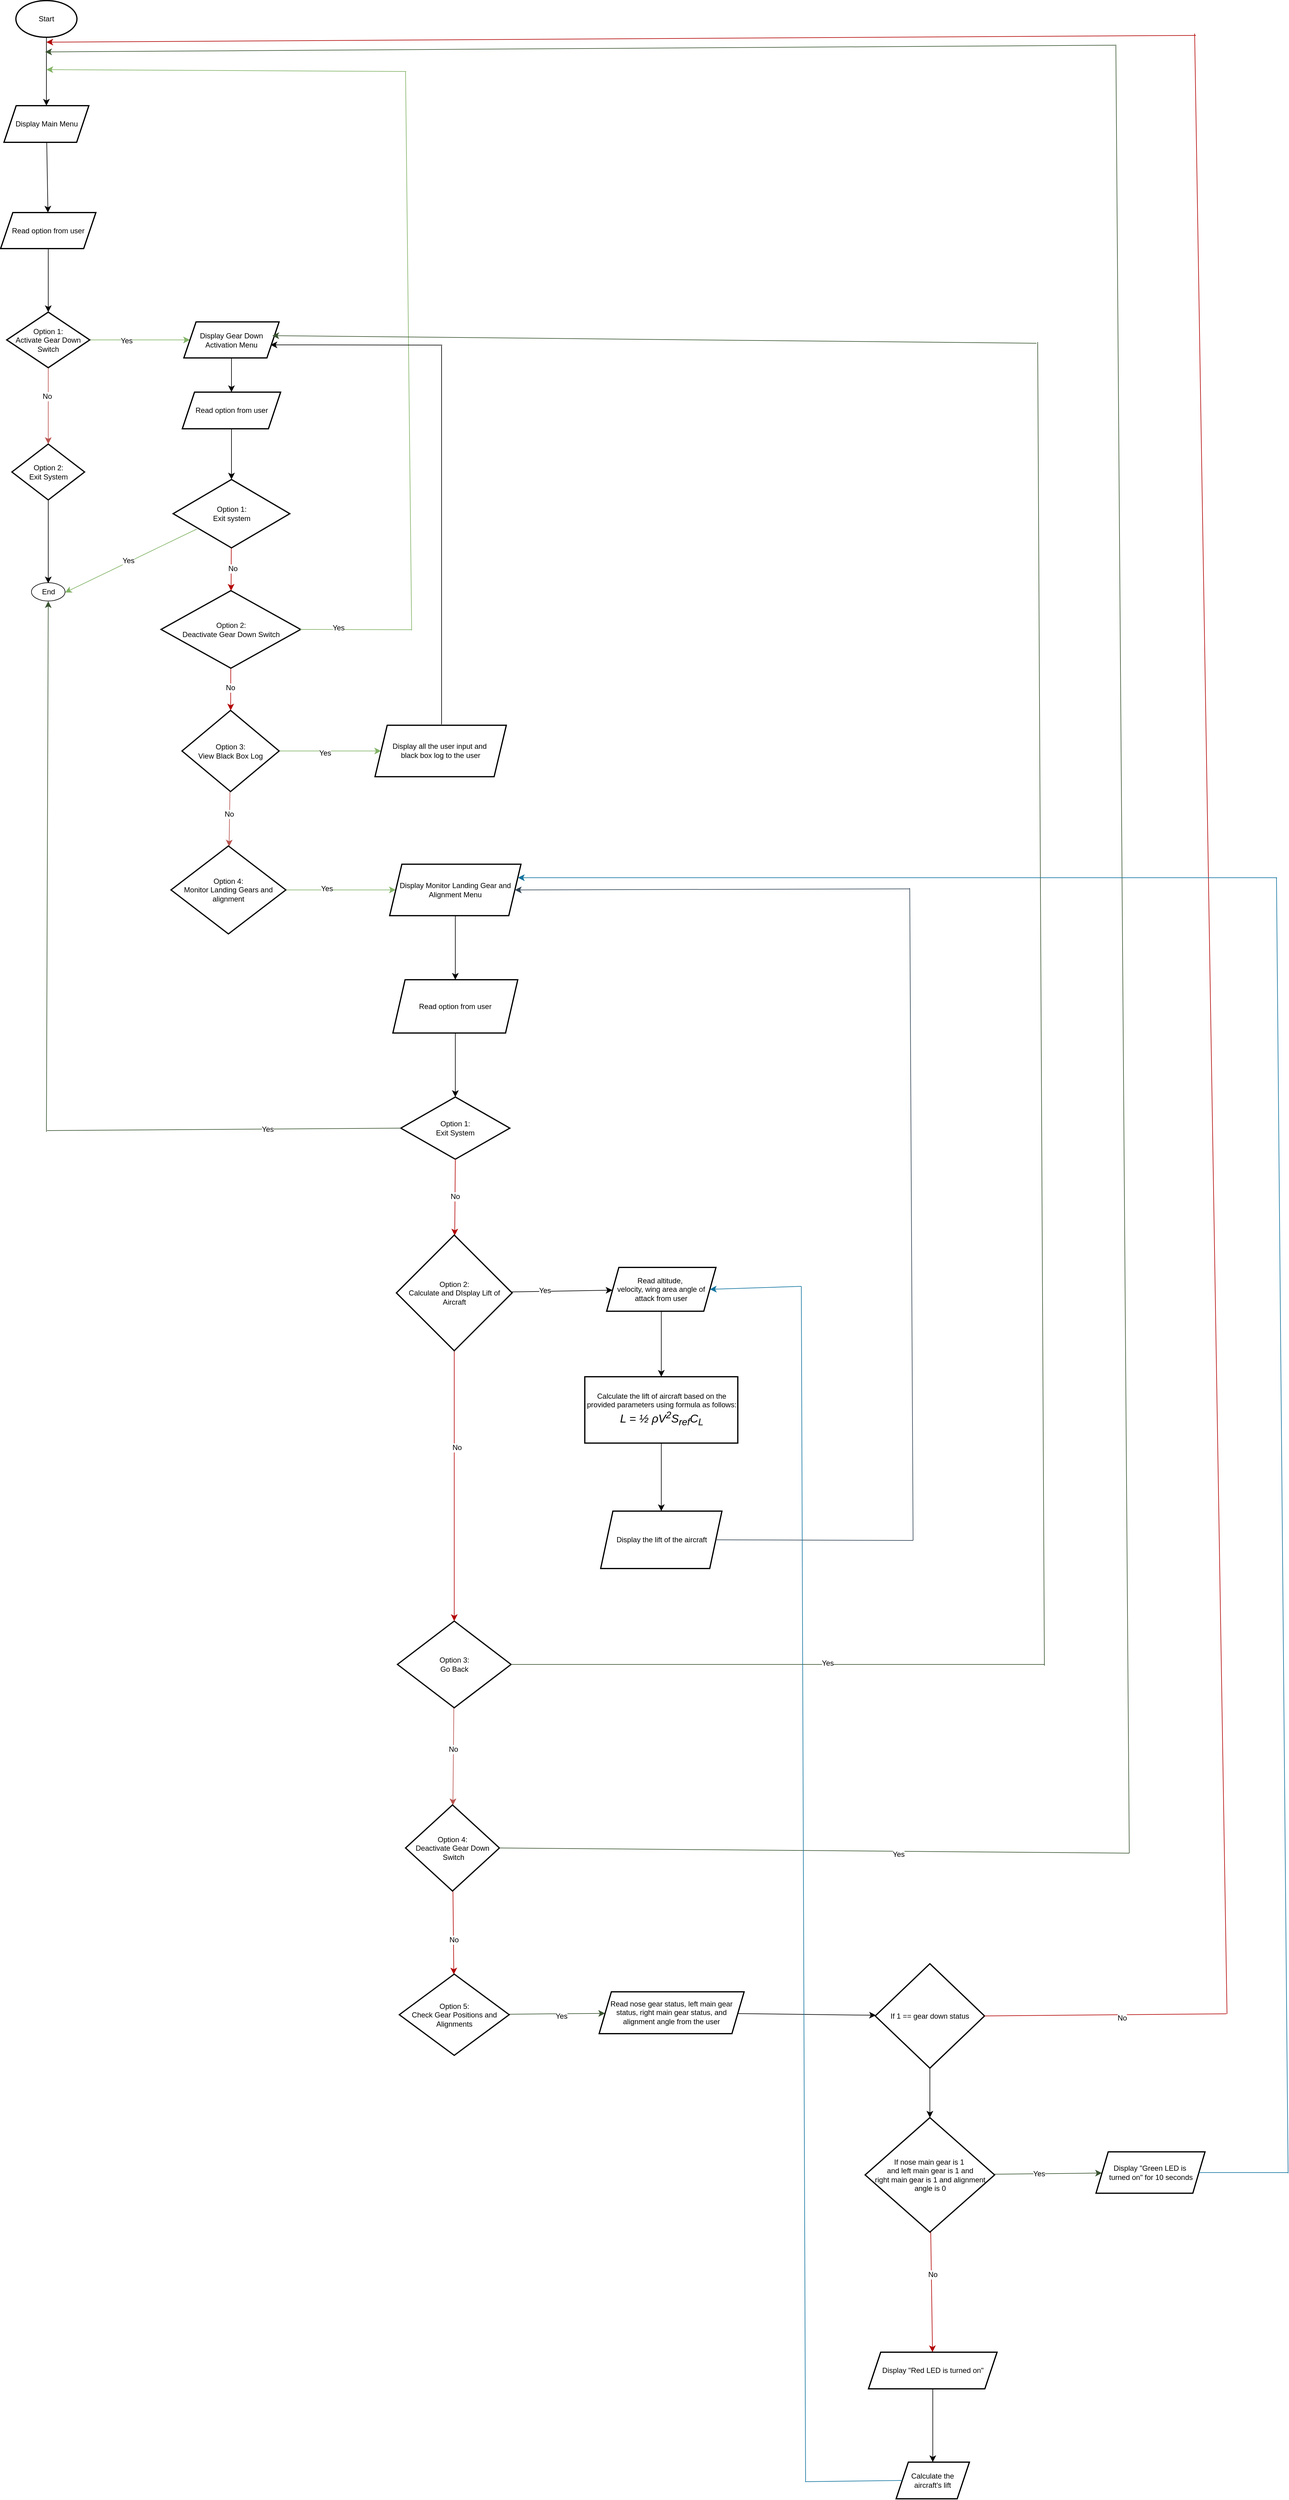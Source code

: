 <mxfile version="24.7.14">
  <diagram name="Page-1" id="vOJJGBSICYZodXU7dwsi">
    <mxGraphModel dx="3000" dy="2134" grid="0" gridSize="10" guides="1" tooltips="1" connect="1" arrows="1" fold="1" page="0" pageScale="1" pageWidth="850" pageHeight="1100" math="0" shadow="0">
      <root>
        <mxCell id="0" />
        <mxCell id="1" parent="0" />
        <mxCell id="AGslkyHvnoy31riGbUsm-174" value="" style="group" vertex="1" connectable="0" parent="1">
          <mxGeometry x="82" y="-144" width="2108" height="4090" as="geometry" />
        </mxCell>
        <mxCell id="AGslkyHvnoy31riGbUsm-3" value="" style="edgeStyle=none;curved=1;rounded=0;orthogonalLoop=1;jettySize=auto;html=1;fontSize=12;startSize=8;endSize=8;" edge="1" parent="AGslkyHvnoy31riGbUsm-174" source="AGslkyHvnoy31riGbUsm-1" target="AGslkyHvnoy31riGbUsm-2">
          <mxGeometry relative="1" as="geometry" />
        </mxCell>
        <mxCell id="AGslkyHvnoy31riGbUsm-1" value="Start" style="strokeWidth=2;html=1;shape=mxgraph.flowchart.start_1;whiteSpace=wrap;container=0;" vertex="1" parent="AGslkyHvnoy31riGbUsm-174">
          <mxGeometry x="25" width="100" height="60" as="geometry" />
        </mxCell>
        <mxCell id="AGslkyHvnoy31riGbUsm-13" value="" style="edgeStyle=none;curved=1;rounded=0;orthogonalLoop=1;jettySize=auto;html=1;fontSize=12;startSize=8;endSize=8;" edge="1" parent="AGslkyHvnoy31riGbUsm-174" source="AGslkyHvnoy31riGbUsm-2" target="AGslkyHvnoy31riGbUsm-12">
          <mxGeometry relative="1" as="geometry" />
        </mxCell>
        <mxCell id="AGslkyHvnoy31riGbUsm-2" value="Display Main Menu" style="shape=parallelogram;perimeter=parallelogramPerimeter;whiteSpace=wrap;html=1;fixedSize=1;strokeWidth=2;container=0;" vertex="1" parent="AGslkyHvnoy31riGbUsm-174">
          <mxGeometry x="5.5" y="172" width="139" height="60" as="geometry" />
        </mxCell>
        <mxCell id="AGslkyHvnoy31riGbUsm-7" value="" style="edgeStyle=none;curved=1;rounded=0;orthogonalLoop=1;jettySize=auto;html=1;fontSize=12;startSize=8;endSize=8;fillColor=#f8cecc;strokeColor=#b85450;" edge="1" parent="AGslkyHvnoy31riGbUsm-174" source="AGslkyHvnoy31riGbUsm-4" target="AGslkyHvnoy31riGbUsm-6">
          <mxGeometry relative="1" as="geometry" />
        </mxCell>
        <mxCell id="AGslkyHvnoy31riGbUsm-8" value="No" style="edgeLabel;html=1;align=center;verticalAlign=middle;resizable=0;points=[];fontSize=12;container=0;" vertex="1" connectable="0" parent="AGslkyHvnoy31riGbUsm-7">
          <mxGeometry x="-0.248" y="-2" relative="1" as="geometry">
            <mxPoint as="offset" />
          </mxGeometry>
        </mxCell>
        <mxCell id="AGslkyHvnoy31riGbUsm-16" style="edgeStyle=none;curved=1;rounded=0;orthogonalLoop=1;jettySize=auto;html=1;fontSize=12;startSize=8;endSize=8;fillColor=#d5e8d4;strokeColor=#82b366;entryX=0;entryY=0.5;entryDx=0;entryDy=0;" edge="1" parent="AGslkyHvnoy31riGbUsm-174" source="AGslkyHvnoy31riGbUsm-4" target="AGslkyHvnoy31riGbUsm-19">
          <mxGeometry relative="1" as="geometry">
            <mxPoint x="286" y="556" as="targetPoint" />
          </mxGeometry>
        </mxCell>
        <mxCell id="AGslkyHvnoy31riGbUsm-17" value="Yes" style="edgeLabel;html=1;align=center;verticalAlign=middle;resizable=0;points=[];fontSize=12;container=0;" vertex="1" connectable="0" parent="AGslkyHvnoy31riGbUsm-16">
          <mxGeometry x="-0.277" y="-1" relative="1" as="geometry">
            <mxPoint as="offset" />
          </mxGeometry>
        </mxCell>
        <mxCell id="AGslkyHvnoy31riGbUsm-4" value="Option 1:&lt;div&gt;Activate Gear Down Switch&lt;/div&gt;" style="rhombus;whiteSpace=wrap;html=1;strokeWidth=2;container=0;" vertex="1" parent="AGslkyHvnoy31riGbUsm-174">
          <mxGeometry x="10" y="510" width="136" height="91" as="geometry" />
        </mxCell>
        <mxCell id="AGslkyHvnoy31riGbUsm-35" value="" style="edgeStyle=none;curved=1;rounded=0;orthogonalLoop=1;jettySize=auto;html=1;fontSize=12;startSize=8;endSize=8;" edge="1" parent="AGslkyHvnoy31riGbUsm-174" source="AGslkyHvnoy31riGbUsm-6">
          <mxGeometry relative="1" as="geometry">
            <mxPoint x="78" y="954" as="targetPoint" />
          </mxGeometry>
        </mxCell>
        <mxCell id="AGslkyHvnoy31riGbUsm-6" value="Option 2:&lt;br&gt;Exit System" style="rhombus;whiteSpace=wrap;html=1;strokeWidth=2;container=0;" vertex="1" parent="AGslkyHvnoy31riGbUsm-174">
          <mxGeometry x="18.5" y="726" width="119" height="91.5" as="geometry" />
        </mxCell>
        <mxCell id="AGslkyHvnoy31riGbUsm-15" style="edgeStyle=none;curved=1;rounded=0;orthogonalLoop=1;jettySize=auto;html=1;entryX=0.5;entryY=0;entryDx=0;entryDy=0;fontSize=12;startSize=8;endSize=8;" edge="1" parent="AGslkyHvnoy31riGbUsm-174" source="AGslkyHvnoy31riGbUsm-12" target="AGslkyHvnoy31riGbUsm-4">
          <mxGeometry relative="1" as="geometry" />
        </mxCell>
        <mxCell id="AGslkyHvnoy31riGbUsm-12" value="Read option from user" style="shape=parallelogram;perimeter=parallelogramPerimeter;whiteSpace=wrap;html=1;fixedSize=1;strokeWidth=2;container=0;" vertex="1" parent="AGslkyHvnoy31riGbUsm-174">
          <mxGeometry y="347" width="156" height="59" as="geometry" />
        </mxCell>
        <mxCell id="AGslkyHvnoy31riGbUsm-21" value="" style="edgeStyle=none;curved=1;rounded=0;orthogonalLoop=1;jettySize=auto;html=1;fontSize=12;startSize=8;endSize=8;" edge="1" parent="AGslkyHvnoy31riGbUsm-174" source="AGslkyHvnoy31riGbUsm-19" target="AGslkyHvnoy31riGbUsm-20">
          <mxGeometry relative="1" as="geometry" />
        </mxCell>
        <mxCell id="AGslkyHvnoy31riGbUsm-19" value="Display Gear Down Activation Menu" style="shape=parallelogram;perimeter=parallelogramPerimeter;whiteSpace=wrap;html=1;fixedSize=1;strokeWidth=2;container=0;" vertex="1" parent="AGslkyHvnoy31riGbUsm-174">
          <mxGeometry x="300" y="526" width="156" height="59" as="geometry" />
        </mxCell>
        <mxCell id="AGslkyHvnoy31riGbUsm-23" value="" style="edgeStyle=none;curved=1;rounded=0;orthogonalLoop=1;jettySize=auto;html=1;fontSize=12;startSize=8;endSize=8;" edge="1" parent="AGslkyHvnoy31riGbUsm-174" source="AGslkyHvnoy31riGbUsm-20" target="AGslkyHvnoy31riGbUsm-22">
          <mxGeometry relative="1" as="geometry" />
        </mxCell>
        <mxCell id="AGslkyHvnoy31riGbUsm-20" value="Read option from user" style="shape=parallelogram;perimeter=parallelogramPerimeter;whiteSpace=wrap;html=1;fixedSize=1;strokeWidth=2;container=0;" vertex="1" parent="AGslkyHvnoy31riGbUsm-174">
          <mxGeometry x="297.5" y="641" width="161" height="60" as="geometry" />
        </mxCell>
        <mxCell id="AGslkyHvnoy31riGbUsm-25" value="" style="edgeStyle=none;curved=1;rounded=0;orthogonalLoop=1;jettySize=auto;html=1;fontSize=12;startSize=8;endSize=8;fillColor=#e51400;strokeColor=#B20000;" edge="1" parent="AGslkyHvnoy31riGbUsm-174" source="AGslkyHvnoy31riGbUsm-22" target="AGslkyHvnoy31riGbUsm-24">
          <mxGeometry relative="1" as="geometry" />
        </mxCell>
        <mxCell id="AGslkyHvnoy31riGbUsm-31" value="No" style="edgeLabel;html=1;align=center;verticalAlign=middle;resizable=0;points=[];fontSize=12;container=0;" vertex="1" connectable="0" parent="AGslkyHvnoy31riGbUsm-25">
          <mxGeometry x="-0.027" y="2" relative="1" as="geometry">
            <mxPoint as="offset" />
          </mxGeometry>
        </mxCell>
        <mxCell id="AGslkyHvnoy31riGbUsm-22" value="&lt;div&gt;Option 1:&lt;br&gt;Exit system&lt;/div&gt;" style="rhombus;whiteSpace=wrap;html=1;strokeWidth=2;container=0;" vertex="1" parent="AGslkyHvnoy31riGbUsm-174">
          <mxGeometry x="282.5" y="784" width="191" height="112" as="geometry" />
        </mxCell>
        <mxCell id="AGslkyHvnoy31riGbUsm-27" value="" style="edgeStyle=none;curved=1;rounded=0;orthogonalLoop=1;jettySize=auto;html=1;fontSize=12;startSize=8;endSize=8;fillColor=#e51400;strokeColor=#B20000;" edge="1" parent="AGslkyHvnoy31riGbUsm-174" source="AGslkyHvnoy31riGbUsm-24" target="AGslkyHvnoy31riGbUsm-26">
          <mxGeometry relative="1" as="geometry" />
        </mxCell>
        <mxCell id="AGslkyHvnoy31riGbUsm-32" value="No" style="edgeLabel;html=1;align=center;verticalAlign=middle;resizable=0;points=[];fontSize=12;container=0;" vertex="1" connectable="0" parent="AGslkyHvnoy31riGbUsm-27">
          <mxGeometry x="-0.088" y="-1" relative="1" as="geometry">
            <mxPoint as="offset" />
          </mxGeometry>
        </mxCell>
        <mxCell id="AGslkyHvnoy31riGbUsm-24" value="Option 2:&lt;br&gt;Deactivate Gear Down Switch&lt;div&gt;&lt;/div&gt;" style="rhombus;whiteSpace=wrap;html=1;strokeWidth=2;container=0;" vertex="1" parent="AGslkyHvnoy31riGbUsm-174">
          <mxGeometry x="262.75" y="966" width="228.5" height="127" as="geometry" />
        </mxCell>
        <mxCell id="AGslkyHvnoy31riGbUsm-30" value="" style="edgeStyle=none;curved=1;rounded=0;orthogonalLoop=1;jettySize=auto;html=1;fontSize=12;startSize=8;endSize=8;fillColor=#f8cecc;strokeColor=#b85450;" edge="1" parent="AGslkyHvnoy31riGbUsm-174" source="AGslkyHvnoy31riGbUsm-26" target="AGslkyHvnoy31riGbUsm-29">
          <mxGeometry relative="1" as="geometry" />
        </mxCell>
        <mxCell id="AGslkyHvnoy31riGbUsm-33" value="No" style="edgeLabel;html=1;align=center;verticalAlign=middle;resizable=0;points=[];fontSize=12;container=0;" vertex="1" connectable="0" parent="AGslkyHvnoy31riGbUsm-30">
          <mxGeometry x="-0.162" y="-1" relative="1" as="geometry">
            <mxPoint as="offset" />
          </mxGeometry>
        </mxCell>
        <mxCell id="AGslkyHvnoy31riGbUsm-48" value="" style="edgeStyle=none;curved=1;rounded=0;orthogonalLoop=1;jettySize=auto;html=1;fontSize=12;startSize=8;endSize=8;fillColor=#d5e8d4;strokeColor=#82b366;" edge="1" parent="AGslkyHvnoy31riGbUsm-174" source="AGslkyHvnoy31riGbUsm-26" target="AGslkyHvnoy31riGbUsm-47">
          <mxGeometry relative="1" as="geometry" />
        </mxCell>
        <mxCell id="AGslkyHvnoy31riGbUsm-51" value="Yes" style="edgeLabel;html=1;align=center;verticalAlign=middle;resizable=0;points=[];fontSize=12;container=0;" vertex="1" connectable="0" parent="AGslkyHvnoy31riGbUsm-48">
          <mxGeometry x="-0.106" y="-3" relative="1" as="geometry">
            <mxPoint as="offset" />
          </mxGeometry>
        </mxCell>
        <mxCell id="AGslkyHvnoy31riGbUsm-26" value="&lt;div&gt;Option 3:&lt;/div&gt;View Black Box Log" style="rhombus;whiteSpace=wrap;html=1;strokeWidth=2;container=0;" vertex="1" parent="AGslkyHvnoy31riGbUsm-174">
          <mxGeometry x="297" y="1162" width="159" height="133" as="geometry" />
        </mxCell>
        <mxCell id="AGslkyHvnoy31riGbUsm-52" style="edgeStyle=none;curved=1;rounded=0;orthogonalLoop=1;jettySize=auto;html=1;fontSize=12;startSize=8;endSize=8;fillColor=#d5e8d4;strokeColor=#82b366;" edge="1" parent="AGslkyHvnoy31riGbUsm-174" source="AGslkyHvnoy31riGbUsm-29" target="AGslkyHvnoy31riGbUsm-54">
          <mxGeometry relative="1" as="geometry">
            <mxPoint x="645.846" y="1456" as="targetPoint" />
          </mxGeometry>
        </mxCell>
        <mxCell id="AGslkyHvnoy31riGbUsm-53" value="Yes" style="edgeLabel;html=1;align=center;verticalAlign=middle;resizable=0;points=[];fontSize=12;container=0;" vertex="1" connectable="0" parent="AGslkyHvnoy31riGbUsm-52">
          <mxGeometry x="-0.258" y="2" relative="1" as="geometry">
            <mxPoint as="offset" />
          </mxGeometry>
        </mxCell>
        <mxCell id="AGslkyHvnoy31riGbUsm-29" value="Option 4:&lt;div&gt;Monitor Landing Gears and alignment&lt;/div&gt;" style="rhombus;whiteSpace=wrap;html=1;strokeWidth=2;container=0;" vertex="1" parent="AGslkyHvnoy31riGbUsm-174">
          <mxGeometry x="279" y="1384" width="188" height="144" as="geometry" />
        </mxCell>
        <mxCell id="AGslkyHvnoy31riGbUsm-47" value="Display all the user input and&amp;nbsp;&lt;div&gt;black box log to the user&lt;/div&gt;" style="shape=parallelogram;perimeter=parallelogramPerimeter;whiteSpace=wrap;html=1;fixedSize=1;strokeWidth=2;container=0;" vertex="1" parent="AGslkyHvnoy31riGbUsm-174">
          <mxGeometry x="613" y="1186.37" width="215" height="84.25" as="geometry" />
        </mxCell>
        <mxCell id="AGslkyHvnoy31riGbUsm-56" value="" style="edgeStyle=none;curved=1;rounded=0;orthogonalLoop=1;jettySize=auto;html=1;fontSize=12;startSize=8;endSize=8;" edge="1" parent="AGslkyHvnoy31riGbUsm-174" source="AGslkyHvnoy31riGbUsm-54" target="AGslkyHvnoy31riGbUsm-55">
          <mxGeometry relative="1" as="geometry" />
        </mxCell>
        <mxCell id="AGslkyHvnoy31riGbUsm-54" value="Display Monitor Landing Gear and Alignment Menu" style="shape=parallelogram;perimeter=parallelogramPerimeter;whiteSpace=wrap;html=1;fixedSize=1;strokeWidth=2;container=0;" vertex="1" parent="AGslkyHvnoy31riGbUsm-174">
          <mxGeometry x="637" y="1413.88" width="215" height="84.25" as="geometry" />
        </mxCell>
        <mxCell id="AGslkyHvnoy31riGbUsm-58" value="" style="edgeStyle=none;curved=1;rounded=0;orthogonalLoop=1;jettySize=auto;html=1;fontSize=12;startSize=8;endSize=8;" edge="1" parent="AGslkyHvnoy31riGbUsm-174" source="AGslkyHvnoy31riGbUsm-55" target="AGslkyHvnoy31riGbUsm-57">
          <mxGeometry relative="1" as="geometry" />
        </mxCell>
        <mxCell id="AGslkyHvnoy31riGbUsm-55" value="Read option from user" style="shape=parallelogram;perimeter=parallelogramPerimeter;whiteSpace=wrap;html=1;fixedSize=1;strokeWidth=2;container=0;" vertex="1" parent="AGslkyHvnoy31riGbUsm-174">
          <mxGeometry x="642.25" y="1603" width="204.5" height="87.26" as="geometry" />
        </mxCell>
        <mxCell id="AGslkyHvnoy31riGbUsm-57" value="Option 1:&lt;div&gt;Exit System&lt;/div&gt;" style="rhombus;whiteSpace=wrap;html=1;strokeWidth=2;container=0;" vertex="1" parent="AGslkyHvnoy31riGbUsm-174">
          <mxGeometry x="655.25" y="1795" width="178.5" height="101.89" as="geometry" />
        </mxCell>
        <mxCell id="AGslkyHvnoy31riGbUsm-60" style="edgeStyle=none;curved=1;rounded=0;orthogonalLoop=1;jettySize=auto;html=1;fontSize=12;startSize=8;endSize=8;fillColor=#d5e8d4;strokeColor=#82b366;" edge="1" parent="AGslkyHvnoy31riGbUsm-174">
          <mxGeometry relative="1" as="geometry">
            <mxPoint x="321.052" y="865.245" as="sourcePoint" />
            <mxPoint x="105.5" y="969" as="targetPoint" />
          </mxGeometry>
        </mxCell>
        <mxCell id="AGslkyHvnoy31riGbUsm-63" value="Yes" style="edgeLabel;html=1;align=center;verticalAlign=middle;resizable=0;points=[];fontSize=12;container=0;" vertex="1" connectable="0" parent="AGslkyHvnoy31riGbUsm-60">
          <mxGeometry x="0.038" y="-2" relative="1" as="geometry">
            <mxPoint as="offset" />
          </mxGeometry>
        </mxCell>
        <mxCell id="AGslkyHvnoy31riGbUsm-74" value="" style="edgeStyle=none;curved=1;rounded=0;orthogonalLoop=1;jettySize=auto;html=1;fontSize=12;startSize=8;endSize=8;fillColor=#f8cecc;strokeColor=#b85450;" edge="1" parent="AGslkyHvnoy31riGbUsm-174" source="AGslkyHvnoy31riGbUsm-64" target="AGslkyHvnoy31riGbUsm-73">
          <mxGeometry relative="1" as="geometry" />
        </mxCell>
        <mxCell id="AGslkyHvnoy31riGbUsm-84" value="No" style="edgeLabel;html=1;align=center;verticalAlign=middle;resizable=0;points=[];fontSize=12;container=0;" vertex="1" connectable="0" parent="AGslkyHvnoy31riGbUsm-74">
          <mxGeometry x="-0.15" y="-1" relative="1" as="geometry">
            <mxPoint as="offset" />
          </mxGeometry>
        </mxCell>
        <mxCell id="AGslkyHvnoy31riGbUsm-64" value="Option 3:&lt;div&gt;Go Back&lt;/div&gt;" style="rhombus;whiteSpace=wrap;html=1;strokeWidth=2;container=0;" vertex="1" parent="AGslkyHvnoy31riGbUsm-174">
          <mxGeometry x="649.75" y="2653" width="186" height="142" as="geometry" />
        </mxCell>
        <mxCell id="AGslkyHvnoy31riGbUsm-83" value="" style="edgeStyle=none;curved=1;rounded=0;orthogonalLoop=1;jettySize=auto;html=1;fontSize=12;startSize=8;endSize=8;fillColor=#e51400;strokeColor=#B20000;exitX=0.5;exitY=1;exitDx=0;exitDy=0;" edge="1" parent="AGslkyHvnoy31riGbUsm-174" source="AGslkyHvnoy31riGbUsm-57" target="AGslkyHvnoy31riGbUsm-82">
          <mxGeometry relative="1" as="geometry">
            <mxPoint x="742.762" y="1918.998" as="sourcePoint" />
          </mxGeometry>
        </mxCell>
        <mxCell id="AGslkyHvnoy31riGbUsm-87" value="No" style="edgeLabel;html=1;align=center;verticalAlign=middle;resizable=0;points=[];fontSize=12;container=0;" vertex="1" connectable="0" parent="AGslkyHvnoy31riGbUsm-83">
          <mxGeometry x="-0.031" relative="1" as="geometry">
            <mxPoint as="offset" />
          </mxGeometry>
        </mxCell>
        <mxCell id="AGslkyHvnoy31riGbUsm-132" value="" style="edgeStyle=none;curved=1;rounded=0;orthogonalLoop=1;jettySize=auto;html=1;fontSize=12;startSize=8;endSize=8;fillColor=#e51400;strokeColor=#B20000;" edge="1" parent="AGslkyHvnoy31riGbUsm-174" source="AGslkyHvnoy31riGbUsm-73" target="AGslkyHvnoy31riGbUsm-131">
          <mxGeometry relative="1" as="geometry" />
        </mxCell>
        <mxCell id="AGslkyHvnoy31riGbUsm-134" value="No" style="edgeLabel;html=1;align=center;verticalAlign=middle;resizable=0;points=[];fontSize=12;container=0;" vertex="1" connectable="0" parent="AGslkyHvnoy31riGbUsm-132">
          <mxGeometry x="0.168" relative="1" as="geometry">
            <mxPoint as="offset" />
          </mxGeometry>
        </mxCell>
        <mxCell id="AGslkyHvnoy31riGbUsm-73" value="Option 4:&lt;div&gt;&lt;div&gt;Deactivate Gear Down&lt;/div&gt;&lt;div&gt;&amp;nbsp;Switch&lt;/div&gt;&lt;/div&gt;" style="rhombus;whiteSpace=wrap;html=1;strokeWidth=2;container=0;" vertex="1" parent="AGslkyHvnoy31riGbUsm-174">
          <mxGeometry x="663" y="2954" width="153.75" height="141" as="geometry" />
        </mxCell>
        <mxCell id="AGslkyHvnoy31riGbUsm-89" value="" style="edgeStyle=none;curved=1;rounded=0;orthogonalLoop=1;jettySize=auto;html=1;fontSize=12;startSize=8;endSize=8;" edge="1" parent="AGslkyHvnoy31riGbUsm-174" source="AGslkyHvnoy31riGbUsm-82" target="AGslkyHvnoy31riGbUsm-88">
          <mxGeometry relative="1" as="geometry" />
        </mxCell>
        <mxCell id="AGslkyHvnoy31riGbUsm-97" value="Yes" style="edgeLabel;html=1;align=center;verticalAlign=middle;resizable=0;points=[];fontSize=12;container=0;" vertex="1" connectable="0" parent="AGslkyHvnoy31riGbUsm-89">
          <mxGeometry x="-0.327" y="1" relative="1" as="geometry">
            <mxPoint x="-1" as="offset" />
          </mxGeometry>
        </mxCell>
        <mxCell id="AGslkyHvnoy31riGbUsm-96" value="" style="edgeStyle=none;curved=1;rounded=0;orthogonalLoop=1;jettySize=auto;html=1;fontSize=12;startSize=8;endSize=8;fillColor=#e51400;strokeColor=#B20000;" edge="1" parent="AGslkyHvnoy31riGbUsm-174" source="AGslkyHvnoy31riGbUsm-82" target="AGslkyHvnoy31riGbUsm-64">
          <mxGeometry relative="1" as="geometry" />
        </mxCell>
        <mxCell id="AGslkyHvnoy31riGbUsm-106" value="No" style="edgeLabel;html=1;align=center;verticalAlign=middle;resizable=0;points=[];fontSize=12;container=0;" vertex="1" connectable="0" parent="AGslkyHvnoy31riGbUsm-96">
          <mxGeometry x="-0.286" y="4" relative="1" as="geometry">
            <mxPoint as="offset" />
          </mxGeometry>
        </mxCell>
        <mxCell id="AGslkyHvnoy31riGbUsm-82" value="Option 2:&lt;div&gt;Calculate and DIsplay Lift of Aircraft&lt;/div&gt;" style="rhombus;whiteSpace=wrap;html=1;strokeWidth=2;container=0;" vertex="1" parent="AGslkyHvnoy31riGbUsm-174">
          <mxGeometry x="648" y="2021" width="189.51" height="189.5" as="geometry" />
        </mxCell>
        <mxCell id="AGslkyHvnoy31riGbUsm-91" value="" style="edgeStyle=none;curved=1;rounded=0;orthogonalLoop=1;jettySize=auto;html=1;fontSize=12;startSize=8;endSize=8;" edge="1" parent="AGslkyHvnoy31riGbUsm-174" source="AGslkyHvnoy31riGbUsm-88" target="AGslkyHvnoy31riGbUsm-90">
          <mxGeometry relative="1" as="geometry" />
        </mxCell>
        <mxCell id="AGslkyHvnoy31riGbUsm-88" value="Read altitude,&amp;nbsp;&lt;div&gt;velocity, wing area angle of attack from user&lt;/div&gt;" style="shape=parallelogram;perimeter=parallelogramPerimeter;whiteSpace=wrap;html=1;fixedSize=1;strokeWidth=2;container=0;" vertex="1" parent="AGslkyHvnoy31riGbUsm-174">
          <mxGeometry x="992.27" y="2074" width="178.99" height="71.75" as="geometry" />
        </mxCell>
        <mxCell id="AGslkyHvnoy31riGbUsm-93" value="" style="edgeStyle=none;curved=1;rounded=0;orthogonalLoop=1;jettySize=auto;html=1;fontSize=12;startSize=8;endSize=8;" edge="1" parent="AGslkyHvnoy31riGbUsm-174" source="AGslkyHvnoy31riGbUsm-90" target="AGslkyHvnoy31riGbUsm-92">
          <mxGeometry relative="1" as="geometry" />
        </mxCell>
        <mxCell id="AGslkyHvnoy31riGbUsm-90" value="Calculate the lift of aircraft based on the provided parameters using formula as follows:&lt;div&gt;&lt;i&gt;&lt;span style=&quot;font-size: 14pt;&quot; lang=&quot;EN-US&quot;&gt;L = ½ ρV&lt;sup&gt;2&lt;/sup&gt;S&lt;sub&gt;ref&lt;/sub&gt;C&lt;sub&gt;L&lt;/sub&gt;&lt;/span&gt;&lt;/i&gt;&lt;/div&gt;" style="whiteSpace=wrap;html=1;strokeWidth=2;container=0;" vertex="1" parent="AGslkyHvnoy31riGbUsm-174">
          <mxGeometry x="956.51" y="2253" width="250.51" height="108.63" as="geometry" />
        </mxCell>
        <mxCell id="AGslkyHvnoy31riGbUsm-92" value="Display the lift of the aircraft" style="shape=parallelogram;perimeter=parallelogramPerimeter;whiteSpace=wrap;html=1;fixedSize=1;strokeWidth=2;container=0;" vertex="1" parent="AGslkyHvnoy31riGbUsm-174">
          <mxGeometry x="982.51" y="2473" width="198.51" height="93.95" as="geometry" />
        </mxCell>
        <mxCell id="AGslkyHvnoy31riGbUsm-117" value="" style="endArrow=none;html=1;rounded=0;fontSize=12;startSize=8;endSize=8;curved=1;exitX=1;exitY=0.5;exitDx=0;exitDy=0;fillColor=#6d8764;strokeColor=#3A5431;" edge="1" parent="AGslkyHvnoy31riGbUsm-174" source="AGslkyHvnoy31riGbUsm-64">
          <mxGeometry width="50" height="50" relative="1" as="geometry">
            <mxPoint x="908" y="2750" as="sourcePoint" />
            <mxPoint x="1709" y="2724" as="targetPoint" />
          </mxGeometry>
        </mxCell>
        <mxCell id="AGslkyHvnoy31riGbUsm-118" value="Yes" style="edgeLabel;html=1;align=center;verticalAlign=middle;resizable=0;points=[];fontSize=12;container=0;" vertex="1" connectable="0" parent="AGslkyHvnoy31riGbUsm-117">
          <mxGeometry x="0.183" y="2" relative="1" as="geometry">
            <mxPoint x="1" as="offset" />
          </mxGeometry>
        </mxCell>
        <mxCell id="AGslkyHvnoy31riGbUsm-136" value="" style="edgeStyle=none;curved=1;rounded=0;orthogonalLoop=1;jettySize=auto;html=1;fontSize=12;startSize=8;endSize=8;fillColor=#6d8764;strokeColor=#3A5431;" edge="1" parent="AGslkyHvnoy31riGbUsm-174" source="AGslkyHvnoy31riGbUsm-131" target="AGslkyHvnoy31riGbUsm-135">
          <mxGeometry relative="1" as="geometry" />
        </mxCell>
        <mxCell id="AGslkyHvnoy31riGbUsm-137" value="Yes" style="edgeLabel;html=1;align=center;verticalAlign=middle;resizable=0;points=[];fontSize=12;container=0;" vertex="1" connectable="0" parent="AGslkyHvnoy31riGbUsm-136">
          <mxGeometry x="0.091" y="-4" relative="1" as="geometry">
            <mxPoint as="offset" />
          </mxGeometry>
        </mxCell>
        <mxCell id="AGslkyHvnoy31riGbUsm-131" value="Option 5:&lt;div&gt;Check Gear Positions and Alignments&lt;/div&gt;" style="rhombus;whiteSpace=wrap;html=1;strokeWidth=2;container=0;" vertex="1" parent="AGslkyHvnoy31riGbUsm-174">
          <mxGeometry x="652.81" y="3231" width="179.88" height="133" as="geometry" />
        </mxCell>
        <mxCell id="AGslkyHvnoy31riGbUsm-143" value="" style="edgeStyle=none;curved=1;rounded=0;orthogonalLoop=1;jettySize=auto;html=1;fontSize=12;startSize=8;endSize=8;" edge="1" parent="AGslkyHvnoy31riGbUsm-174" source="AGslkyHvnoy31riGbUsm-135" target="AGslkyHvnoy31riGbUsm-142">
          <mxGeometry relative="1" as="geometry" />
        </mxCell>
        <mxCell id="AGslkyHvnoy31riGbUsm-135" value="Read nose gear status, left main gear status, right main gear status, and alignment angle from the user" style="shape=parallelogram;perimeter=parallelogramPerimeter;whiteSpace=wrap;html=1;fixedSize=1;strokeWidth=2;container=0;" vertex="1" parent="AGslkyHvnoy31riGbUsm-174">
          <mxGeometry x="980" y="3260" width="237.37" height="68.5" as="geometry" />
        </mxCell>
        <mxCell id="AGslkyHvnoy31riGbUsm-151" value="" style="edgeStyle=none;curved=1;rounded=0;orthogonalLoop=1;jettySize=auto;html=1;fontSize=12;startSize=8;endSize=8;" edge="1" parent="AGslkyHvnoy31riGbUsm-174" source="AGslkyHvnoy31riGbUsm-142" target="AGslkyHvnoy31riGbUsm-150">
          <mxGeometry relative="1" as="geometry" />
        </mxCell>
        <mxCell id="AGslkyHvnoy31riGbUsm-142" value="If 1 == gear down status" style="rhombus;whiteSpace=wrap;html=1;strokeWidth=2;container=0;" vertex="1" parent="AGslkyHvnoy31riGbUsm-174">
          <mxGeometry x="1432" y="3214" width="179" height="171" as="geometry" />
        </mxCell>
        <mxCell id="AGslkyHvnoy31riGbUsm-155" value="" style="edgeStyle=none;curved=1;rounded=0;orthogonalLoop=1;jettySize=auto;html=1;fontSize=12;startSize=8;endSize=8;fillColor=#6d8764;strokeColor=#3A5431;" edge="1" parent="AGslkyHvnoy31riGbUsm-174" source="AGslkyHvnoy31riGbUsm-150" target="AGslkyHvnoy31riGbUsm-154">
          <mxGeometry relative="1" as="geometry" />
        </mxCell>
        <mxCell id="AGslkyHvnoy31riGbUsm-156" value="Yes" style="edgeLabel;html=1;align=center;verticalAlign=middle;resizable=0;points=[];fontSize=12;container=0;" vertex="1" connectable="0" parent="AGslkyHvnoy31riGbUsm-155">
          <mxGeometry x="-0.17" relative="1" as="geometry">
            <mxPoint as="offset" />
          </mxGeometry>
        </mxCell>
        <mxCell id="AGslkyHvnoy31riGbUsm-159" value="" style="edgeStyle=none;curved=1;rounded=0;orthogonalLoop=1;jettySize=auto;html=1;fontSize=12;startSize=8;endSize=8;fillColor=#e51400;strokeColor=#B20000;" edge="1" parent="AGslkyHvnoy31riGbUsm-174" source="AGslkyHvnoy31riGbUsm-150" target="AGslkyHvnoy31riGbUsm-158">
          <mxGeometry relative="1" as="geometry" />
        </mxCell>
        <mxCell id="AGslkyHvnoy31riGbUsm-165" value="No" style="edgeLabel;html=1;align=center;verticalAlign=middle;resizable=0;points=[];fontSize=12;container=0;" vertex="1" connectable="0" parent="AGslkyHvnoy31riGbUsm-159">
          <mxGeometry x="-0.289" y="2" relative="1" as="geometry">
            <mxPoint as="offset" />
          </mxGeometry>
        </mxCell>
        <mxCell id="AGslkyHvnoy31riGbUsm-150" value="If nose main gear is 1&amp;nbsp;&lt;div&gt;and left main gear is 1&amp;nbsp;&lt;span style=&quot;background-color: initial;&quot;&gt;and&lt;/span&gt;&lt;/div&gt;&lt;div&gt;&lt;span style=&quot;background-color: initial;&quot;&gt;right main gear is 1 and alignment angle is 0&lt;/span&gt;&lt;/div&gt;" style="rhombus;whiteSpace=wrap;html=1;strokeWidth=2;container=0;" vertex="1" parent="AGslkyHvnoy31riGbUsm-174">
          <mxGeometry x="1415.5" y="3466" width="212" height="187.5" as="geometry" />
        </mxCell>
        <mxCell id="AGslkyHvnoy31riGbUsm-154" value="Display &quot;Green LED is&amp;nbsp;&lt;div&gt;turned on&quot; for 10 seconds&lt;/div&gt;" style="shape=parallelogram;perimeter=parallelogramPerimeter;whiteSpace=wrap;html=1;fixedSize=1;strokeWidth=2;container=0;" vertex="1" parent="AGslkyHvnoy31riGbUsm-174">
          <mxGeometry x="1793.5" y="3522" width="178.5" height="67.75" as="geometry" />
        </mxCell>
        <mxCell id="AGslkyHvnoy31riGbUsm-161" value="" style="edgeStyle=none;curved=1;rounded=0;orthogonalLoop=1;jettySize=auto;html=1;fontSize=12;startSize=8;endSize=8;" edge="1" parent="AGslkyHvnoy31riGbUsm-174" source="AGslkyHvnoy31riGbUsm-158" target="AGslkyHvnoy31riGbUsm-160">
          <mxGeometry relative="1" as="geometry" />
        </mxCell>
        <mxCell id="AGslkyHvnoy31riGbUsm-158" value="Display &quot;Red LED is turned on&quot;" style="shape=parallelogram;perimeter=parallelogramPerimeter;whiteSpace=wrap;html=1;fixedSize=1;strokeWidth=2;container=0;" vertex="1" parent="AGslkyHvnoy31riGbUsm-174">
          <mxGeometry x="1421" y="3850" width="210.5" height="60" as="geometry" />
        </mxCell>
        <mxCell id="AGslkyHvnoy31riGbUsm-160" value="Calculate the aircraft&#39;s lift" style="shape=parallelogram;perimeter=parallelogramPerimeter;whiteSpace=wrap;html=1;fixedSize=1;strokeWidth=2;container=0;" vertex="1" parent="AGslkyHvnoy31riGbUsm-174">
          <mxGeometry x="1466.25" y="4030" width="120" height="60" as="geometry" />
        </mxCell>
        <mxCell id="AGslkyHvnoy31riGbUsm-163" value="" style="endArrow=none;html=1;rounded=0;fontSize=12;startSize=8;endSize=8;curved=1;entryX=0;entryY=0.5;entryDx=0;entryDy=0;fillColor=#b1ddf0;strokeColor=#10739e;" edge="1" parent="AGslkyHvnoy31riGbUsm-174" target="AGslkyHvnoy31riGbUsm-160">
          <mxGeometry width="50" height="50" relative="1" as="geometry">
            <mxPoint x="1317" y="4062" as="sourcePoint" />
            <mxPoint x="1395" y="4065" as="targetPoint" />
          </mxGeometry>
        </mxCell>
        <mxCell id="AGslkyHvnoy31riGbUsm-167" value="" style="endArrow=none;html=1;rounded=0;fontSize=12;startSize=8;endSize=8;curved=1;fillColor=#b1ddf0;strokeColor=#10739e;" edge="1" parent="AGslkyHvnoy31riGbUsm-174">
          <mxGeometry width="50" height="50" relative="1" as="geometry">
            <mxPoint x="2108" y="3557" as="sourcePoint" />
            <mxPoint x="2089" y="1436" as="targetPoint" />
          </mxGeometry>
        </mxCell>
        <mxCell id="AGslkyHvnoy31riGbUsm-168" value="" style="endArrow=none;html=1;rounded=0;fontSize=12;startSize=8;endSize=8;curved=1;exitX=1;exitY=0.5;exitDx=0;exitDy=0;fillColor=#b1ddf0;strokeColor=#10739e;" edge="1" parent="AGslkyHvnoy31riGbUsm-174" source="AGslkyHvnoy31riGbUsm-154">
          <mxGeometry width="50" height="50" relative="1" as="geometry">
            <mxPoint x="1986" y="3563" as="sourcePoint" />
            <mxPoint x="2108" y="3556" as="targetPoint" />
          </mxGeometry>
        </mxCell>
        <mxCell id="AGslkyHvnoy31riGbUsm-42" value="" style="endArrow=none;html=1;rounded=0;fontSize=12;startSize=8;endSize=8;curved=1;exitX=1;exitY=0.5;exitDx=0;exitDy=0;fillColor=#d5e8d4;strokeColor=#82b366;" edge="1" parent="AGslkyHvnoy31riGbUsm-174">
          <mxGeometry width="50" height="50" relative="1" as="geometry">
            <mxPoint x="490" y="1029.5" as="sourcePoint" />
            <mxPoint x="673" y="1030" as="targetPoint" />
          </mxGeometry>
        </mxCell>
        <mxCell id="AGslkyHvnoy31riGbUsm-49" value="Yes" style="edgeLabel;html=1;align=center;verticalAlign=middle;resizable=0;points=[];fontSize=12;container=0;" vertex="1" connectable="0" parent="AGslkyHvnoy31riGbUsm-42">
          <mxGeometry x="-0.314" y="3" relative="1" as="geometry">
            <mxPoint as="offset" />
          </mxGeometry>
        </mxCell>
        <mxCell id="AGslkyHvnoy31riGbUsm-44" value="" style="endArrow=none;html=1;rounded=0;fontSize=12;startSize=8;endSize=8;curved=1;fillColor=#d5e8d4;strokeColor=#82b366;" edge="1" parent="AGslkyHvnoy31riGbUsm-174">
          <mxGeometry width="50" height="50" relative="1" as="geometry">
            <mxPoint x="673" y="1031" as="sourcePoint" />
            <mxPoint x="663" y="116" as="targetPoint" />
          </mxGeometry>
        </mxCell>
        <mxCell id="AGslkyHvnoy31riGbUsm-45" value="" style="endArrow=classic;html=1;rounded=0;fontSize=12;startSize=8;endSize=8;curved=1;fillColor=#d5e8d4;strokeColor=#82b366;" edge="1" parent="AGslkyHvnoy31riGbUsm-174">
          <mxGeometry width="50" height="50" relative="1" as="geometry">
            <mxPoint x="664" y="116" as="sourcePoint" />
            <mxPoint x="75" y="113" as="targetPoint" />
          </mxGeometry>
        </mxCell>
        <mxCell id="AGslkyHvnoy31riGbUsm-102" value="" style="endArrow=classic;html=1;rounded=0;fontSize=12;startSize=8;endSize=8;curved=1;fillColor=#647687;strokeColor=#314354;entryX=1;entryY=0.5;entryDx=0;entryDy=0;" edge="1" parent="AGslkyHvnoy31riGbUsm-174" target="AGslkyHvnoy31riGbUsm-54">
          <mxGeometry width="50" height="50" relative="1" as="geometry">
            <mxPoint x="1488.804" y="1454.243" as="sourcePoint" />
            <mxPoint x="1161.0" y="1451.775" as="targetPoint" />
          </mxGeometry>
        </mxCell>
        <mxCell id="AGslkyHvnoy31riGbUsm-99" value="" style="endArrow=none;html=1;rounded=0;fontSize=12;startSize=8;endSize=8;curved=1;exitX=1;exitY=0.5;exitDx=0;exitDy=0;fillColor=#647687;strokeColor=#314354;" edge="1" parent="AGslkyHvnoy31riGbUsm-174" source="AGslkyHvnoy31riGbUsm-92">
          <mxGeometry width="50" height="50" relative="1" as="geometry">
            <mxPoint x="1311.165" y="2519.696" as="sourcePoint" />
            <mxPoint x="1494" y="2521" as="targetPoint" />
          </mxGeometry>
        </mxCell>
        <mxCell id="AGslkyHvnoy31riGbUsm-101" value="" style="endArrow=none;html=1;rounded=0;fontSize=12;startSize=8;endSize=8;curved=1;fillColor=#647687;strokeColor=#314354;" edge="1" parent="AGslkyHvnoy31riGbUsm-174">
          <mxGeometry width="50" height="50" relative="1" as="geometry">
            <mxPoint x="1494" y="2521" as="sourcePoint" />
            <mxPoint x="1488.52" y="1453" as="targetPoint" />
          </mxGeometry>
        </mxCell>
        <mxCell id="AGslkyHvnoy31riGbUsm-112" value="" style="endArrow=none;html=1;rounded=0;fontSize=12;startSize=8;endSize=8;curved=1;" edge="1" parent="AGslkyHvnoy31riGbUsm-174">
          <mxGeometry width="50" height="50" relative="1" as="geometry">
            <mxPoint x="722" y="1185" as="sourcePoint" />
            <mxPoint x="722" y="565" as="targetPoint" />
          </mxGeometry>
        </mxCell>
        <mxCell id="AGslkyHvnoy31riGbUsm-113" value="" style="endArrow=classic;html=1;rounded=0;fontSize=12;startSize=8;endSize=8;curved=1;entryX=1;entryY=0.75;entryDx=0;entryDy=0;" edge="1" parent="AGslkyHvnoy31riGbUsm-174">
          <mxGeometry width="50" height="50" relative="1" as="geometry">
            <mxPoint x="723" y="564" as="sourcePoint" />
            <mxPoint x="441.904" y="563.584" as="targetPoint" />
          </mxGeometry>
        </mxCell>
        <mxCell id="AGslkyHvnoy31riGbUsm-111" value="" style="endArrow=classic;html=1;rounded=0;fontSize=12;startSize=8;endSize=8;curved=1;fillColor=#6d8764;strokeColor=#3A5431;entryX=1;entryY=0.5;entryDx=0;entryDy=0;" edge="1" parent="AGslkyHvnoy31riGbUsm-174">
          <mxGeometry width="50" height="50" relative="1" as="geometry">
            <mxPoint x="1696" y="561" as="sourcePoint" />
            <mxPoint x="445" y="548.5" as="targetPoint" />
          </mxGeometry>
        </mxCell>
        <mxCell id="AGslkyHvnoy31riGbUsm-115" value="" style="endArrow=none;html=1;rounded=0;fontSize=12;startSize=8;endSize=8;curved=1;fillColor=#6d8764;strokeColor=#3A5431;" edge="1" parent="AGslkyHvnoy31riGbUsm-174">
          <mxGeometry width="50" height="50" relative="1" as="geometry">
            <mxPoint x="1709" y="2726" as="sourcePoint" />
            <mxPoint x="1698" y="559" as="targetPoint" />
          </mxGeometry>
        </mxCell>
        <mxCell id="AGslkyHvnoy31riGbUsm-126" value="" style="endArrow=none;html=1;rounded=0;fontSize=12;startSize=8;endSize=8;curved=1;exitX=1;exitY=0.5;exitDx=0;exitDy=0;fillColor=#6d8764;strokeColor=#3A5431;" edge="1" parent="AGslkyHvnoy31riGbUsm-174" source="AGslkyHvnoy31riGbUsm-73">
          <mxGeometry width="50" height="50" relative="1" as="geometry">
            <mxPoint x="820" y="3021" as="sourcePoint" />
            <mxPoint x="1848" y="3033" as="targetPoint" />
          </mxGeometry>
        </mxCell>
        <mxCell id="AGslkyHvnoy31riGbUsm-129" value="Yes" style="edgeLabel;html=1;align=center;verticalAlign=middle;resizable=0;points=[];fontSize=12;container=0;" vertex="1" connectable="0" parent="AGslkyHvnoy31riGbUsm-126">
          <mxGeometry x="0.268" y="-5" relative="1" as="geometry">
            <mxPoint x="-1" as="offset" />
          </mxGeometry>
        </mxCell>
        <mxCell id="AGslkyHvnoy31riGbUsm-127" value="" style="endArrow=none;html=1;rounded=0;fontSize=12;startSize=8;endSize=8;curved=1;fillColor=#6d8764;strokeColor=#3A5431;" edge="1" parent="AGslkyHvnoy31riGbUsm-174">
          <mxGeometry width="50" height="50" relative="1" as="geometry">
            <mxPoint x="1848" y="3033" as="sourcePoint" />
            <mxPoint x="1826" y="72" as="targetPoint" />
          </mxGeometry>
        </mxCell>
        <mxCell id="AGslkyHvnoy31riGbUsm-128" value="" style="endArrow=classic;html=1;rounded=0;fontSize=12;startSize=8;endSize=8;curved=1;fillColor=#6d8764;strokeColor=#3A5431;" edge="1" parent="AGslkyHvnoy31riGbUsm-174">
          <mxGeometry width="50" height="50" relative="1" as="geometry">
            <mxPoint x="1825" y="73" as="sourcePoint" />
            <mxPoint x="73" y="84" as="targetPoint" />
          </mxGeometry>
        </mxCell>
        <mxCell id="AGslkyHvnoy31riGbUsm-145" value="" style="endArrow=none;html=1;rounded=0;fontSize=12;startSize=8;endSize=8;curved=1;exitX=1;exitY=0.5;exitDx=0;exitDy=0;fillColor=#e51400;strokeColor=#B20000;" edge="1" parent="AGslkyHvnoy31riGbUsm-174" source="AGslkyHvnoy31riGbUsm-142">
          <mxGeometry width="50" height="50" relative="1" as="geometry">
            <mxPoint x="1740" y="3294" as="sourcePoint" />
            <mxPoint x="2007" y="3296" as="targetPoint" />
          </mxGeometry>
        </mxCell>
        <mxCell id="AGslkyHvnoy31riGbUsm-148" value="No" style="edgeLabel;html=1;align=center;verticalAlign=middle;resizable=0;points=[];fontSize=12;container=0;" vertex="1" connectable="0" parent="AGslkyHvnoy31riGbUsm-145">
          <mxGeometry x="0.133" y="-5" relative="1" as="geometry">
            <mxPoint as="offset" />
          </mxGeometry>
        </mxCell>
        <mxCell id="AGslkyHvnoy31riGbUsm-146" value="" style="endArrow=none;html=1;rounded=0;fontSize=12;startSize=8;endSize=8;curved=1;fillColor=#e51400;strokeColor=#B20000;" edge="1" parent="AGslkyHvnoy31riGbUsm-174">
          <mxGeometry width="50" height="50" relative="1" as="geometry">
            <mxPoint x="2008" y="3296" as="sourcePoint" />
            <mxPoint x="1955" y="54" as="targetPoint" />
          </mxGeometry>
        </mxCell>
        <mxCell id="AGslkyHvnoy31riGbUsm-147" value="" style="endArrow=classic;html=1;rounded=0;fontSize=12;startSize=8;endSize=8;curved=1;fillColor=#e51400;strokeColor=#B20000;" edge="1" parent="AGslkyHvnoy31riGbUsm-174">
          <mxGeometry width="50" height="50" relative="1" as="geometry">
            <mxPoint x="1957" y="57" as="sourcePoint" />
            <mxPoint x="75" y="68" as="targetPoint" />
          </mxGeometry>
        </mxCell>
        <mxCell id="AGslkyHvnoy31riGbUsm-162" value="" style="endArrow=none;html=1;rounded=0;fontSize=12;startSize=8;endSize=8;curved=1;fillColor=#b1ddf0;strokeColor=#10739e;" edge="1" parent="AGslkyHvnoy31riGbUsm-174">
          <mxGeometry width="50" height="50" relative="1" as="geometry">
            <mxPoint x="1318" y="4061.231" as="sourcePoint" />
            <mxPoint x="1311" y="2105" as="targetPoint" />
          </mxGeometry>
        </mxCell>
        <mxCell id="AGslkyHvnoy31riGbUsm-164" value="" style="endArrow=classic;html=1;rounded=0;fontSize=12;startSize=8;endSize=8;curved=1;entryX=1;entryY=0.5;entryDx=0;entryDy=0;fillColor=#b1ddf0;strokeColor=#10739e;" edge="1" parent="AGslkyHvnoy31riGbUsm-174" target="AGslkyHvnoy31riGbUsm-88">
          <mxGeometry width="50" height="50" relative="1" as="geometry">
            <mxPoint x="1311" y="2105" as="sourcePoint" />
            <mxPoint x="1192" y="2107" as="targetPoint" />
          </mxGeometry>
        </mxCell>
        <mxCell id="AGslkyHvnoy31riGbUsm-166" value="" style="endArrow=classic;html=1;rounded=0;fontSize=12;startSize=8;endSize=8;curved=1;entryX=1;entryY=0.5;entryDx=0;entryDy=0;fillColor=#b1ddf0;strokeColor=#10739e;" edge="1" parent="AGslkyHvnoy31riGbUsm-174">
          <mxGeometry width="50" height="50" relative="1" as="geometry">
            <mxPoint x="2090" y="1436" as="sourcePoint" />
            <mxPoint x="847" y="1436" as="targetPoint" />
          </mxGeometry>
        </mxCell>
        <mxCell id="AGslkyHvnoy31riGbUsm-169" value="" style="endArrow=none;html=1;rounded=0;fontSize=12;startSize=8;endSize=8;curved=1;entryX=0;entryY=0.5;entryDx=0;entryDy=0;fillColor=#6d8764;strokeColor=#3A5431;" edge="1" parent="AGslkyHvnoy31riGbUsm-174" target="AGslkyHvnoy31riGbUsm-57">
          <mxGeometry width="50" height="50" relative="1" as="geometry">
            <mxPoint x="76" y="1850" as="sourcePoint" />
            <mxPoint x="486" y="1803" as="targetPoint" />
          </mxGeometry>
        </mxCell>
        <mxCell id="AGslkyHvnoy31riGbUsm-171" value="Yes" style="edgeLabel;html=1;align=center;verticalAlign=middle;resizable=0;points=[];fontSize=12;container=0;" vertex="1" connectable="0" parent="AGslkyHvnoy31riGbUsm-169">
          <mxGeometry x="0.247" relative="1" as="geometry">
            <mxPoint as="offset" />
          </mxGeometry>
        </mxCell>
        <mxCell id="AGslkyHvnoy31riGbUsm-170" value="" style="endArrow=classic;html=1;rounded=0;fontSize=12;startSize=8;endSize=8;curved=1;fillColor=#6d8764;strokeColor=#3A5431;" edge="1" parent="AGslkyHvnoy31riGbUsm-174">
          <mxGeometry width="50" height="50" relative="1" as="geometry">
            <mxPoint x="75" y="1852" as="sourcePoint" />
            <mxPoint x="78" y="983.25" as="targetPoint" />
          </mxGeometry>
        </mxCell>
        <mxCell id="AGslkyHvnoy31riGbUsm-173" value="End" style="ellipse;whiteSpace=wrap;html=1;" vertex="1" parent="AGslkyHvnoy31riGbUsm-174">
          <mxGeometry x="50.5" y="953" width="55" height="30" as="geometry" />
        </mxCell>
      </root>
    </mxGraphModel>
  </diagram>
</mxfile>
